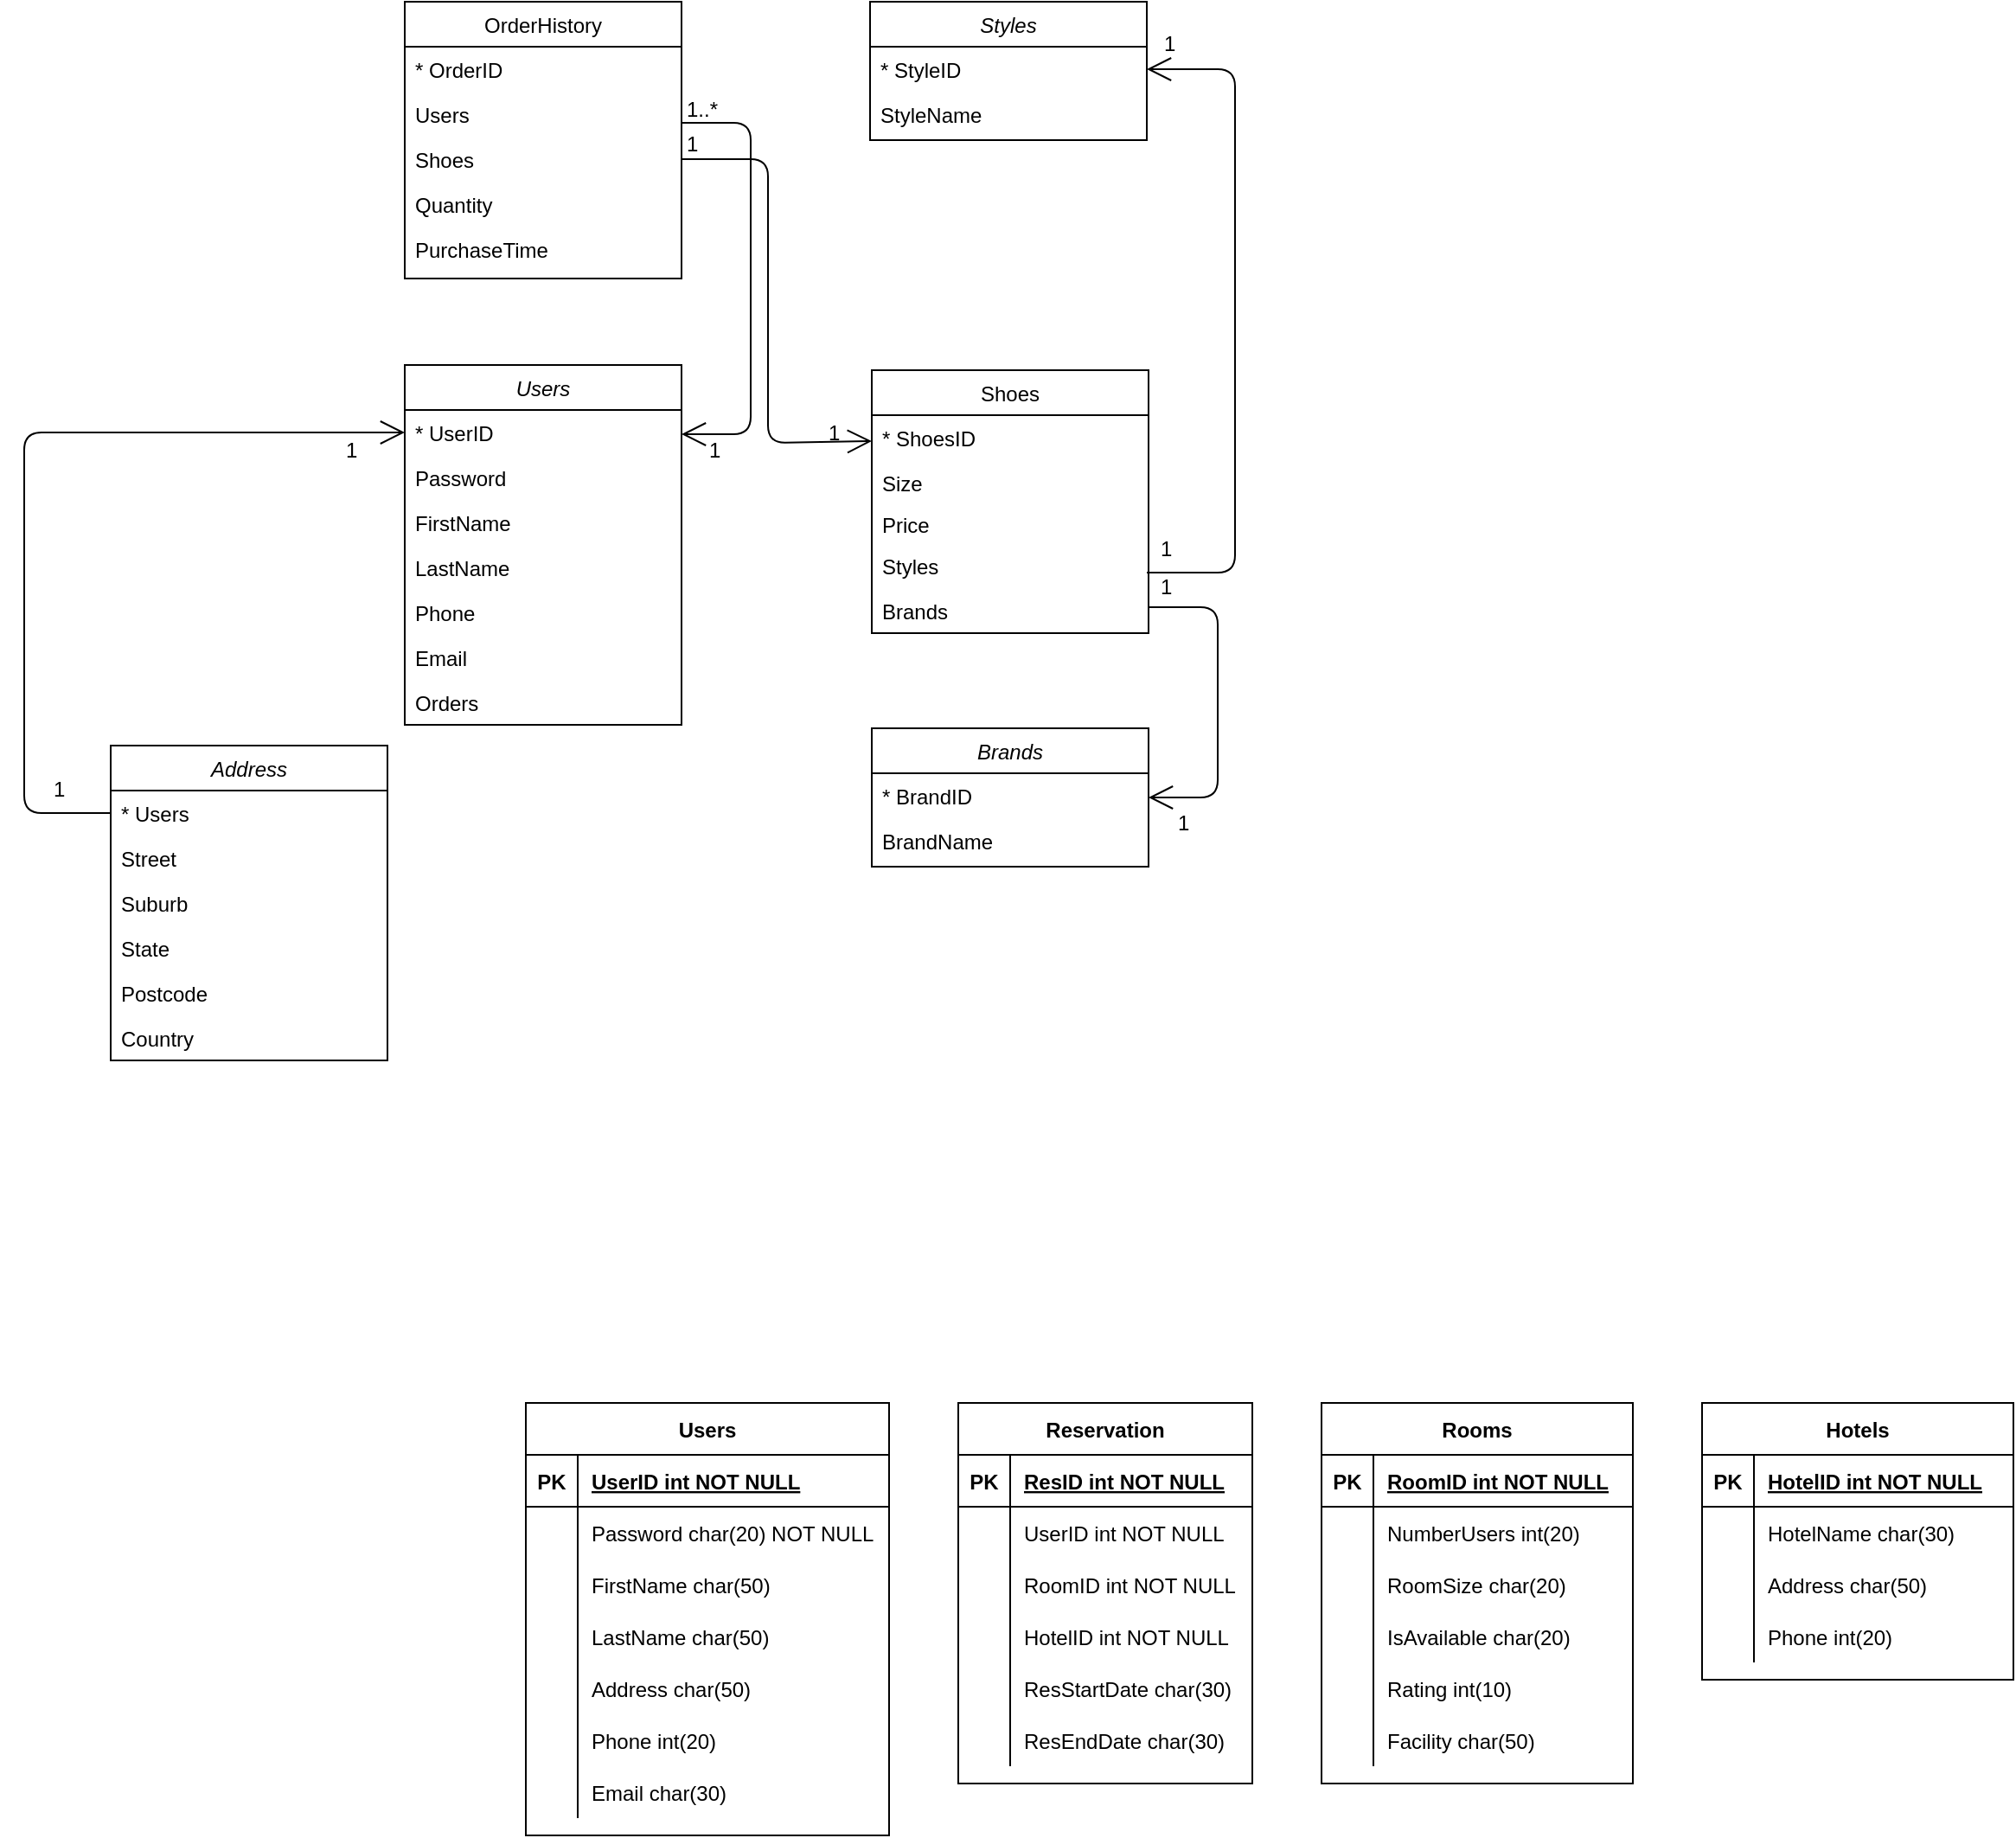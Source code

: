 <mxfile version="14.6.6" type="github">
  <diagram id="C5RBs43oDa-KdzZeNtuy" name="Page-1">
    <mxGraphModel dx="2069" dy="1851" grid="1" gridSize="10" guides="1" tooltips="1" connect="1" arrows="1" fold="1" page="1" pageScale="1" pageWidth="827" pageHeight="1169" math="0" shadow="0">
      <root>
        <mxCell id="WIyWlLk6GJQsqaUBKTNV-0" />
        <mxCell id="WIyWlLk6GJQsqaUBKTNV-1" parent="WIyWlLk6GJQsqaUBKTNV-0" />
        <mxCell id="zkfFHV4jXpPFQw0GAbJ--0" value="Users" style="swimlane;fontStyle=2;align=center;verticalAlign=top;childLayout=stackLayout;horizontal=1;startSize=26;horizontalStack=0;resizeParent=1;resizeLast=0;collapsible=1;marginBottom=0;rounded=0;shadow=0;strokeWidth=1;" parent="WIyWlLk6GJQsqaUBKTNV-1" vertex="1">
          <mxGeometry x="100" y="110" width="160" height="208" as="geometry">
            <mxRectangle x="230" y="140" width="160" height="26" as="alternateBounds" />
          </mxGeometry>
        </mxCell>
        <mxCell id="zkfFHV4jXpPFQw0GAbJ--1" value="* UserID" style="text;align=left;verticalAlign=top;spacingLeft=4;spacingRight=4;overflow=hidden;rotatable=0;points=[[0,0.5],[1,0.5]];portConstraint=eastwest;" parent="zkfFHV4jXpPFQw0GAbJ--0" vertex="1">
          <mxGeometry y="26" width="160" height="26" as="geometry" />
        </mxCell>
        <mxCell id="JBIzJtHqkmHOPbMTB4zy-3" value="Password" style="text;align=left;verticalAlign=top;spacingLeft=4;spacingRight=4;overflow=hidden;rotatable=0;points=[[0,0.5],[1,0.5]];portConstraint=eastwest;rounded=0;shadow=0;html=0;" parent="zkfFHV4jXpPFQw0GAbJ--0" vertex="1">
          <mxGeometry y="52" width="160" height="26" as="geometry" />
        </mxCell>
        <mxCell id="JBIzJtHqkmHOPbMTB4zy-0" value="FirstName" style="text;align=left;verticalAlign=top;spacingLeft=4;spacingRight=4;overflow=hidden;rotatable=0;points=[[0,0.5],[1,0.5]];portConstraint=eastwest;rounded=0;shadow=0;html=0;" parent="zkfFHV4jXpPFQw0GAbJ--0" vertex="1">
          <mxGeometry y="78" width="160" height="26" as="geometry" />
        </mxCell>
        <mxCell id="JBIzJtHqkmHOPbMTB4zy-1" value="LastName" style="text;align=left;verticalAlign=top;spacingLeft=4;spacingRight=4;overflow=hidden;rotatable=0;points=[[0,0.5],[1,0.5]];portConstraint=eastwest;rounded=0;shadow=0;html=0;" parent="zkfFHV4jXpPFQw0GAbJ--0" vertex="1">
          <mxGeometry y="104" width="160" height="26" as="geometry" />
        </mxCell>
        <mxCell id="7ll0qIc1e07MQMsC1kQw-104" value="" style="resizable=0;align=left;verticalAlign=bottom;labelBackgroundColor=none;fontSize=12;" parent="zkfFHV4jXpPFQw0GAbJ--0" connectable="0" vertex="1">
          <mxGeometry y="130" width="160" as="geometry">
            <mxPoint x="-557" y="-108" as="offset" />
          </mxGeometry>
        </mxCell>
        <mxCell id="zkfFHV4jXpPFQw0GAbJ--2" value="Phone" style="text;align=left;verticalAlign=top;spacingLeft=4;spacingRight=4;overflow=hidden;rotatable=0;points=[[0,0.5],[1,0.5]];portConstraint=eastwest;rounded=0;shadow=0;html=0;" parent="zkfFHV4jXpPFQw0GAbJ--0" vertex="1">
          <mxGeometry y="130" width="160" height="26" as="geometry" />
        </mxCell>
        <mxCell id="Kwl0dKvvna94_Hyjz7r4-63" value="Email" style="text;align=left;verticalAlign=top;spacingLeft=4;spacingRight=4;overflow=hidden;rotatable=0;points=[[0,0.5],[1,0.5]];portConstraint=eastwest;rounded=0;shadow=0;html=0;" vertex="1" parent="zkfFHV4jXpPFQw0GAbJ--0">
          <mxGeometry y="156" width="160" height="26" as="geometry" />
        </mxCell>
        <mxCell id="zkfFHV4jXpPFQw0GAbJ--3" value="Orders" style="text;align=left;verticalAlign=top;spacingLeft=4;spacingRight=4;overflow=hidden;rotatable=0;points=[[0,0.5],[1,0.5]];portConstraint=eastwest;rounded=0;shadow=0;html=0;" parent="zkfFHV4jXpPFQw0GAbJ--0" vertex="1">
          <mxGeometry y="182" width="160" height="26" as="geometry" />
        </mxCell>
        <mxCell id="JBIzJtHqkmHOPbMTB4zy-23" value="Shoes" style="swimlane;fontStyle=0;align=center;verticalAlign=top;childLayout=stackLayout;horizontal=1;startSize=26;horizontalStack=0;resizeParent=1;resizeLast=0;collapsible=1;marginBottom=0;rounded=0;shadow=0;strokeWidth=1;" parent="WIyWlLk6GJQsqaUBKTNV-1" vertex="1">
          <mxGeometry x="370" y="113" width="160" height="152" as="geometry">
            <mxRectangle x="550" y="140" width="160" height="26" as="alternateBounds" />
          </mxGeometry>
        </mxCell>
        <mxCell id="JBIzJtHqkmHOPbMTB4zy-24" value="* ShoesID" style="text;align=left;verticalAlign=top;spacingLeft=4;spacingRight=4;overflow=hidden;rotatable=0;points=[[0,0.5],[1,0.5]];portConstraint=eastwest;" parent="JBIzJtHqkmHOPbMTB4zy-23" vertex="1">
          <mxGeometry y="26" width="160" height="26" as="geometry" />
        </mxCell>
        <mxCell id="JBIzJtHqkmHOPbMTB4zy-26" value="Size" style="text;align=left;verticalAlign=top;spacingLeft=4;spacingRight=4;overflow=hidden;rotatable=0;points=[[0,0.5],[1,0.5]];portConstraint=eastwest;rounded=0;shadow=0;html=0;" parent="JBIzJtHqkmHOPbMTB4zy-23" vertex="1">
          <mxGeometry y="52" width="160" height="24" as="geometry" />
        </mxCell>
        <mxCell id="JBIzJtHqkmHOPbMTB4zy-38" value="Price" style="text;align=left;verticalAlign=top;spacingLeft=4;spacingRight=4;overflow=hidden;rotatable=0;points=[[0,0.5],[1,0.5]];portConstraint=eastwest;rounded=0;shadow=0;html=0;" parent="JBIzJtHqkmHOPbMTB4zy-23" vertex="1">
          <mxGeometry y="76" width="160" height="24" as="geometry" />
        </mxCell>
        <mxCell id="JBIzJtHqkmHOPbMTB4zy-27" value="Styles" style="text;align=left;verticalAlign=top;spacingLeft=4;spacingRight=4;overflow=hidden;rotatable=0;points=[[0,0.5],[1,0.5]];portConstraint=eastwest;rounded=0;shadow=0;html=0;" parent="JBIzJtHqkmHOPbMTB4zy-23" vertex="1">
          <mxGeometry y="100" width="160" height="26" as="geometry" />
        </mxCell>
        <mxCell id="JBIzJtHqkmHOPbMTB4zy-28" value="Brands" style="text;align=left;verticalAlign=top;spacingLeft=4;spacingRight=4;overflow=hidden;rotatable=0;points=[[0,0.5],[1,0.5]];portConstraint=eastwest;rounded=0;shadow=0;html=0;" parent="JBIzJtHqkmHOPbMTB4zy-23" vertex="1">
          <mxGeometry y="126" width="160" height="26" as="geometry" />
        </mxCell>
        <mxCell id="7ll0qIc1e07MQMsC1kQw-1" value="Users" style="shape=table;startSize=30;container=1;collapsible=1;childLayout=tableLayout;fixedRows=1;rowLines=0;fontStyle=1;align=center;resizeLast=1;" parent="WIyWlLk6GJQsqaUBKTNV-1" vertex="1">
          <mxGeometry x="170" y="710" width="210" height="250" as="geometry" />
        </mxCell>
        <mxCell id="7ll0qIc1e07MQMsC1kQw-2" value="" style="shape=partialRectangle;collapsible=0;dropTarget=0;pointerEvents=0;fillColor=none;points=[[0,0.5],[1,0.5]];portConstraint=eastwest;top=0;left=0;right=0;bottom=1;" parent="7ll0qIc1e07MQMsC1kQw-1" vertex="1">
          <mxGeometry y="30" width="210" height="30" as="geometry" />
        </mxCell>
        <mxCell id="7ll0qIc1e07MQMsC1kQw-3" value="PK" style="shape=partialRectangle;overflow=hidden;connectable=0;fillColor=none;top=0;left=0;bottom=0;right=0;fontStyle=1;" parent="7ll0qIc1e07MQMsC1kQw-2" vertex="1">
          <mxGeometry width="30" height="30" as="geometry" />
        </mxCell>
        <mxCell id="7ll0qIc1e07MQMsC1kQw-4" value="UserID int NOT NULL " style="shape=partialRectangle;overflow=hidden;connectable=0;fillColor=none;top=0;left=0;bottom=0;right=0;align=left;spacingLeft=6;fontStyle=5;" parent="7ll0qIc1e07MQMsC1kQw-2" vertex="1">
          <mxGeometry x="30" width="180" height="30" as="geometry" />
        </mxCell>
        <mxCell id="7ll0qIc1e07MQMsC1kQw-5" value="" style="shape=partialRectangle;collapsible=0;dropTarget=0;pointerEvents=0;fillColor=none;points=[[0,0.5],[1,0.5]];portConstraint=eastwest;top=0;left=0;right=0;bottom=0;" parent="7ll0qIc1e07MQMsC1kQw-1" vertex="1">
          <mxGeometry y="60" width="210" height="30" as="geometry" />
        </mxCell>
        <mxCell id="7ll0qIc1e07MQMsC1kQw-6" value="" style="shape=partialRectangle;overflow=hidden;connectable=0;fillColor=none;top=0;left=0;bottom=0;right=0;" parent="7ll0qIc1e07MQMsC1kQw-5" vertex="1">
          <mxGeometry width="30" height="30" as="geometry" />
        </mxCell>
        <mxCell id="7ll0qIc1e07MQMsC1kQw-7" value="Password char(20) NOT NULL" style="shape=partialRectangle;overflow=hidden;connectable=0;fillColor=none;top=0;left=0;bottom=0;right=0;align=left;spacingLeft=6;" parent="7ll0qIc1e07MQMsC1kQw-5" vertex="1">
          <mxGeometry x="30" width="180" height="30" as="geometry" />
        </mxCell>
        <mxCell id="7ll0qIc1e07MQMsC1kQw-8" value="" style="shape=partialRectangle;collapsible=0;dropTarget=0;pointerEvents=0;fillColor=none;points=[[0,0.5],[1,0.5]];portConstraint=eastwest;top=0;left=0;right=0;bottom=0;" parent="7ll0qIc1e07MQMsC1kQw-1" vertex="1">
          <mxGeometry y="90" width="210" height="30" as="geometry" />
        </mxCell>
        <mxCell id="7ll0qIc1e07MQMsC1kQw-9" value="" style="shape=partialRectangle;overflow=hidden;connectable=0;fillColor=none;top=0;left=0;bottom=0;right=0;" parent="7ll0qIc1e07MQMsC1kQw-8" vertex="1">
          <mxGeometry width="30" height="30" as="geometry" />
        </mxCell>
        <mxCell id="7ll0qIc1e07MQMsC1kQw-10" value="FirstName char(50)" style="shape=partialRectangle;overflow=hidden;connectable=0;fillColor=none;top=0;left=0;bottom=0;right=0;align=left;spacingLeft=6;" parent="7ll0qIc1e07MQMsC1kQw-8" vertex="1">
          <mxGeometry x="30" width="180" height="30" as="geometry" />
        </mxCell>
        <mxCell id="7ll0qIc1e07MQMsC1kQw-11" value="" style="shape=partialRectangle;collapsible=0;dropTarget=0;pointerEvents=0;fillColor=none;points=[[0,0.5],[1,0.5]];portConstraint=eastwest;top=0;left=0;right=0;bottom=0;" parent="7ll0qIc1e07MQMsC1kQw-1" vertex="1">
          <mxGeometry y="120" width="210" height="30" as="geometry" />
        </mxCell>
        <mxCell id="7ll0qIc1e07MQMsC1kQw-12" value="" style="shape=partialRectangle;overflow=hidden;connectable=0;fillColor=none;top=0;left=0;bottom=0;right=0;" parent="7ll0qIc1e07MQMsC1kQw-11" vertex="1">
          <mxGeometry width="30" height="30" as="geometry" />
        </mxCell>
        <mxCell id="7ll0qIc1e07MQMsC1kQw-13" value="LastName char(50)" style="shape=partialRectangle;overflow=hidden;connectable=0;fillColor=none;top=0;left=0;bottom=0;right=0;align=left;spacingLeft=6;" parent="7ll0qIc1e07MQMsC1kQw-11" vertex="1">
          <mxGeometry x="30" width="180" height="30" as="geometry" />
        </mxCell>
        <mxCell id="7ll0qIc1e07MQMsC1kQw-14" value="" style="shape=partialRectangle;collapsible=0;dropTarget=0;pointerEvents=0;fillColor=none;points=[[0,0.5],[1,0.5]];portConstraint=eastwest;top=0;left=0;right=0;bottom=0;" parent="7ll0qIc1e07MQMsC1kQw-1" vertex="1">
          <mxGeometry y="150" width="210" height="30" as="geometry" />
        </mxCell>
        <mxCell id="7ll0qIc1e07MQMsC1kQw-15" value="" style="shape=partialRectangle;overflow=hidden;connectable=0;fillColor=none;top=0;left=0;bottom=0;right=0;" parent="7ll0qIc1e07MQMsC1kQw-14" vertex="1">
          <mxGeometry width="30" height="30" as="geometry" />
        </mxCell>
        <mxCell id="7ll0qIc1e07MQMsC1kQw-16" value="Address char(50)" style="shape=partialRectangle;overflow=hidden;connectable=0;fillColor=none;top=0;left=0;bottom=0;right=0;align=left;spacingLeft=6;" parent="7ll0qIc1e07MQMsC1kQw-14" vertex="1">
          <mxGeometry x="30" width="180" height="30" as="geometry" />
        </mxCell>
        <mxCell id="7ll0qIc1e07MQMsC1kQw-17" value="" style="shape=partialRectangle;collapsible=0;dropTarget=0;pointerEvents=0;fillColor=none;points=[[0,0.5],[1,0.5]];portConstraint=eastwest;top=0;left=0;right=0;bottom=0;" parent="7ll0qIc1e07MQMsC1kQw-1" vertex="1">
          <mxGeometry y="180" width="210" height="30" as="geometry" />
        </mxCell>
        <mxCell id="7ll0qIc1e07MQMsC1kQw-18" value="" style="shape=partialRectangle;overflow=hidden;connectable=0;fillColor=none;top=0;left=0;bottom=0;right=0;" parent="7ll0qIc1e07MQMsC1kQw-17" vertex="1">
          <mxGeometry width="30" height="30" as="geometry" />
        </mxCell>
        <mxCell id="7ll0qIc1e07MQMsC1kQw-19" value="Phone int(20)" style="shape=partialRectangle;overflow=hidden;connectable=0;fillColor=none;top=0;left=0;bottom=0;right=0;align=left;spacingLeft=6;" parent="7ll0qIc1e07MQMsC1kQw-17" vertex="1">
          <mxGeometry x="30" width="180" height="30" as="geometry" />
        </mxCell>
        <mxCell id="7ll0qIc1e07MQMsC1kQw-20" value="" style="shape=partialRectangle;collapsible=0;dropTarget=0;pointerEvents=0;fillColor=none;points=[[0,0.5],[1,0.5]];portConstraint=eastwest;top=0;left=0;right=0;bottom=0;" parent="7ll0qIc1e07MQMsC1kQw-1" vertex="1">
          <mxGeometry y="210" width="210" height="30" as="geometry" />
        </mxCell>
        <mxCell id="7ll0qIc1e07MQMsC1kQw-21" value="" style="shape=partialRectangle;overflow=hidden;connectable=0;fillColor=none;top=0;left=0;bottom=0;right=0;" parent="7ll0qIc1e07MQMsC1kQw-20" vertex="1">
          <mxGeometry width="30" height="30" as="geometry" />
        </mxCell>
        <mxCell id="7ll0qIc1e07MQMsC1kQw-22" value="Email char(30)" style="shape=partialRectangle;overflow=hidden;connectable=0;fillColor=none;top=0;left=0;bottom=0;right=0;align=left;spacingLeft=6;" parent="7ll0qIc1e07MQMsC1kQw-20" vertex="1">
          <mxGeometry x="30" width="180" height="30" as="geometry" />
        </mxCell>
        <mxCell id="7ll0qIc1e07MQMsC1kQw-23" value="Reservation" style="shape=table;startSize=30;container=1;collapsible=1;childLayout=tableLayout;fixedRows=1;rowLines=0;fontStyle=1;align=center;resizeLast=1;" parent="WIyWlLk6GJQsqaUBKTNV-1" vertex="1">
          <mxGeometry x="420" y="710" width="170" height="220" as="geometry" />
        </mxCell>
        <mxCell id="7ll0qIc1e07MQMsC1kQw-24" value="" style="shape=partialRectangle;collapsible=0;dropTarget=0;pointerEvents=0;fillColor=none;points=[[0,0.5],[1,0.5]];portConstraint=eastwest;top=0;left=0;right=0;bottom=1;" parent="7ll0qIc1e07MQMsC1kQw-23" vertex="1">
          <mxGeometry y="30" width="170" height="30" as="geometry" />
        </mxCell>
        <mxCell id="7ll0qIc1e07MQMsC1kQw-25" value="PK" style="shape=partialRectangle;overflow=hidden;connectable=0;fillColor=none;top=0;left=0;bottom=0;right=0;fontStyle=1;" parent="7ll0qIc1e07MQMsC1kQw-24" vertex="1">
          <mxGeometry width="30" height="30" as="geometry" />
        </mxCell>
        <mxCell id="7ll0qIc1e07MQMsC1kQw-26" value="ResID int NOT NULL " style="shape=partialRectangle;overflow=hidden;connectable=0;fillColor=none;top=0;left=0;bottom=0;right=0;align=left;spacingLeft=6;fontStyle=5;" parent="7ll0qIc1e07MQMsC1kQw-24" vertex="1">
          <mxGeometry x="30" width="140" height="30" as="geometry" />
        </mxCell>
        <mxCell id="7ll0qIc1e07MQMsC1kQw-27" value="" style="shape=partialRectangle;collapsible=0;dropTarget=0;pointerEvents=0;fillColor=none;points=[[0,0.5],[1,0.5]];portConstraint=eastwest;top=0;left=0;right=0;bottom=0;" parent="7ll0qIc1e07MQMsC1kQw-23" vertex="1">
          <mxGeometry y="60" width="170" height="30" as="geometry" />
        </mxCell>
        <mxCell id="7ll0qIc1e07MQMsC1kQw-28" value="" style="shape=partialRectangle;overflow=hidden;connectable=0;fillColor=none;top=0;left=0;bottom=0;right=0;" parent="7ll0qIc1e07MQMsC1kQw-27" vertex="1">
          <mxGeometry width="30" height="30" as="geometry" />
        </mxCell>
        <mxCell id="7ll0qIc1e07MQMsC1kQw-29" value="UserID int NOT NULL" style="shape=partialRectangle;overflow=hidden;connectable=0;fillColor=none;top=0;left=0;bottom=0;right=0;align=left;spacingLeft=6;" parent="7ll0qIc1e07MQMsC1kQw-27" vertex="1">
          <mxGeometry x="30" width="140" height="30" as="geometry" />
        </mxCell>
        <mxCell id="7ll0qIc1e07MQMsC1kQw-30" value="" style="shape=partialRectangle;collapsible=0;dropTarget=0;pointerEvents=0;fillColor=none;points=[[0,0.5],[1,0.5]];portConstraint=eastwest;top=0;left=0;right=0;bottom=0;" parent="7ll0qIc1e07MQMsC1kQw-23" vertex="1">
          <mxGeometry y="90" width="170" height="30" as="geometry" />
        </mxCell>
        <mxCell id="7ll0qIc1e07MQMsC1kQw-31" value="" style="shape=partialRectangle;overflow=hidden;connectable=0;fillColor=none;top=0;left=0;bottom=0;right=0;" parent="7ll0qIc1e07MQMsC1kQw-30" vertex="1">
          <mxGeometry width="30" height="30" as="geometry" />
        </mxCell>
        <mxCell id="7ll0qIc1e07MQMsC1kQw-32" value="RoomID int NOT NULL" style="shape=partialRectangle;overflow=hidden;connectable=0;fillColor=none;top=0;left=0;bottom=0;right=0;align=left;spacingLeft=6;" parent="7ll0qIc1e07MQMsC1kQw-30" vertex="1">
          <mxGeometry x="30" width="140" height="30" as="geometry" />
        </mxCell>
        <mxCell id="7ll0qIc1e07MQMsC1kQw-33" value="" style="shape=partialRectangle;collapsible=0;dropTarget=0;pointerEvents=0;fillColor=none;points=[[0,0.5],[1,0.5]];portConstraint=eastwest;top=0;left=0;right=0;bottom=0;" parent="7ll0qIc1e07MQMsC1kQw-23" vertex="1">
          <mxGeometry y="120" width="170" height="30" as="geometry" />
        </mxCell>
        <mxCell id="7ll0qIc1e07MQMsC1kQw-34" value="" style="shape=partialRectangle;overflow=hidden;connectable=0;fillColor=none;top=0;left=0;bottom=0;right=0;" parent="7ll0qIc1e07MQMsC1kQw-33" vertex="1">
          <mxGeometry width="30" height="30" as="geometry" />
        </mxCell>
        <mxCell id="7ll0qIc1e07MQMsC1kQw-35" value="HotelID int NOT NULL" style="shape=partialRectangle;overflow=hidden;connectable=0;fillColor=none;top=0;left=0;bottom=0;right=0;align=left;spacingLeft=6;" parent="7ll0qIc1e07MQMsC1kQw-33" vertex="1">
          <mxGeometry x="30" width="140" height="30" as="geometry" />
        </mxCell>
        <mxCell id="7ll0qIc1e07MQMsC1kQw-36" value="" style="shape=partialRectangle;collapsible=0;dropTarget=0;pointerEvents=0;fillColor=none;points=[[0,0.5],[1,0.5]];portConstraint=eastwest;top=0;left=0;right=0;bottom=0;" parent="7ll0qIc1e07MQMsC1kQw-23" vertex="1">
          <mxGeometry y="150" width="170" height="30" as="geometry" />
        </mxCell>
        <mxCell id="7ll0qIc1e07MQMsC1kQw-37" value="" style="shape=partialRectangle;overflow=hidden;connectable=0;fillColor=none;top=0;left=0;bottom=0;right=0;" parent="7ll0qIc1e07MQMsC1kQw-36" vertex="1">
          <mxGeometry width="30" height="30" as="geometry" />
        </mxCell>
        <mxCell id="7ll0qIc1e07MQMsC1kQw-38" value="ResStartDate char(30)" style="shape=partialRectangle;overflow=hidden;connectable=0;fillColor=none;top=0;left=0;bottom=0;right=0;align=left;spacingLeft=6;" parent="7ll0qIc1e07MQMsC1kQw-36" vertex="1">
          <mxGeometry x="30" width="140" height="30" as="geometry" />
        </mxCell>
        <mxCell id="7ll0qIc1e07MQMsC1kQw-39" value="" style="shape=partialRectangle;collapsible=0;dropTarget=0;pointerEvents=0;fillColor=none;points=[[0,0.5],[1,0.5]];portConstraint=eastwest;top=0;left=0;right=0;bottom=0;" parent="7ll0qIc1e07MQMsC1kQw-23" vertex="1">
          <mxGeometry y="180" width="170" height="30" as="geometry" />
        </mxCell>
        <mxCell id="7ll0qIc1e07MQMsC1kQw-40" value="" style="shape=partialRectangle;overflow=hidden;connectable=0;fillColor=none;top=0;left=0;bottom=0;right=0;" parent="7ll0qIc1e07MQMsC1kQw-39" vertex="1">
          <mxGeometry width="30" height="30" as="geometry" />
        </mxCell>
        <mxCell id="7ll0qIc1e07MQMsC1kQw-41" value="ResEndDate char(30)" style="shape=partialRectangle;overflow=hidden;connectable=0;fillColor=none;top=0;left=0;bottom=0;right=0;align=left;spacingLeft=6;" parent="7ll0qIc1e07MQMsC1kQw-39" vertex="1">
          <mxGeometry x="30" width="140" height="30" as="geometry" />
        </mxCell>
        <mxCell id="7ll0qIc1e07MQMsC1kQw-42" value="Rooms" style="shape=table;startSize=30;container=1;collapsible=1;childLayout=tableLayout;fixedRows=1;rowLines=0;fontStyle=1;align=center;resizeLast=1;" parent="WIyWlLk6GJQsqaUBKTNV-1" vertex="1">
          <mxGeometry x="630" y="710" width="180" height="220" as="geometry" />
        </mxCell>
        <mxCell id="7ll0qIc1e07MQMsC1kQw-43" value="" style="shape=partialRectangle;collapsible=0;dropTarget=0;pointerEvents=0;fillColor=none;points=[[0,0.5],[1,0.5]];portConstraint=eastwest;top=0;left=0;right=0;bottom=1;" parent="7ll0qIc1e07MQMsC1kQw-42" vertex="1">
          <mxGeometry y="30" width="180" height="30" as="geometry" />
        </mxCell>
        <mxCell id="7ll0qIc1e07MQMsC1kQw-44" value="PK" style="shape=partialRectangle;overflow=hidden;connectable=0;fillColor=none;top=0;left=0;bottom=0;right=0;fontStyle=1;" parent="7ll0qIc1e07MQMsC1kQw-43" vertex="1">
          <mxGeometry width="30" height="30" as="geometry" />
        </mxCell>
        <mxCell id="7ll0qIc1e07MQMsC1kQw-45" value="RoomID int NOT NULL " style="shape=partialRectangle;overflow=hidden;connectable=0;fillColor=none;top=0;left=0;bottom=0;right=0;align=left;spacingLeft=6;fontStyle=5;" parent="7ll0qIc1e07MQMsC1kQw-43" vertex="1">
          <mxGeometry x="30" width="150" height="30" as="geometry" />
        </mxCell>
        <mxCell id="7ll0qIc1e07MQMsC1kQw-46" value="" style="shape=partialRectangle;collapsible=0;dropTarget=0;pointerEvents=0;fillColor=none;points=[[0,0.5],[1,0.5]];portConstraint=eastwest;top=0;left=0;right=0;bottom=0;" parent="7ll0qIc1e07MQMsC1kQw-42" vertex="1">
          <mxGeometry y="60" width="180" height="30" as="geometry" />
        </mxCell>
        <mxCell id="7ll0qIc1e07MQMsC1kQw-47" value="" style="shape=partialRectangle;overflow=hidden;connectable=0;fillColor=none;top=0;left=0;bottom=0;right=0;" parent="7ll0qIc1e07MQMsC1kQw-46" vertex="1">
          <mxGeometry width="30" height="30" as="geometry" />
        </mxCell>
        <mxCell id="7ll0qIc1e07MQMsC1kQw-48" value="NumberUsers int(20)" style="shape=partialRectangle;overflow=hidden;connectable=0;fillColor=none;top=0;left=0;bottom=0;right=0;align=left;spacingLeft=6;" parent="7ll0qIc1e07MQMsC1kQw-46" vertex="1">
          <mxGeometry x="30" width="150" height="30" as="geometry" />
        </mxCell>
        <mxCell id="7ll0qIc1e07MQMsC1kQw-49" value="" style="shape=partialRectangle;collapsible=0;dropTarget=0;pointerEvents=0;fillColor=none;points=[[0,0.5],[1,0.5]];portConstraint=eastwest;top=0;left=0;right=0;bottom=0;" parent="7ll0qIc1e07MQMsC1kQw-42" vertex="1">
          <mxGeometry y="90" width="180" height="30" as="geometry" />
        </mxCell>
        <mxCell id="7ll0qIc1e07MQMsC1kQw-50" value="" style="shape=partialRectangle;overflow=hidden;connectable=0;fillColor=none;top=0;left=0;bottom=0;right=0;" parent="7ll0qIc1e07MQMsC1kQw-49" vertex="1">
          <mxGeometry width="30" height="30" as="geometry" />
        </mxCell>
        <mxCell id="7ll0qIc1e07MQMsC1kQw-51" value="RoomSize char(20)" style="shape=partialRectangle;overflow=hidden;connectable=0;fillColor=none;top=0;left=0;bottom=0;right=0;align=left;spacingLeft=6;" parent="7ll0qIc1e07MQMsC1kQw-49" vertex="1">
          <mxGeometry x="30" width="150" height="30" as="geometry" />
        </mxCell>
        <mxCell id="7ll0qIc1e07MQMsC1kQw-52" value="" style="shape=partialRectangle;collapsible=0;dropTarget=0;pointerEvents=0;fillColor=none;points=[[0,0.5],[1,0.5]];portConstraint=eastwest;top=0;left=0;right=0;bottom=0;" parent="7ll0qIc1e07MQMsC1kQw-42" vertex="1">
          <mxGeometry y="120" width="180" height="30" as="geometry" />
        </mxCell>
        <mxCell id="7ll0qIc1e07MQMsC1kQw-53" value="" style="shape=partialRectangle;overflow=hidden;connectable=0;fillColor=none;top=0;left=0;bottom=0;right=0;" parent="7ll0qIc1e07MQMsC1kQw-52" vertex="1">
          <mxGeometry width="30" height="30" as="geometry" />
        </mxCell>
        <mxCell id="7ll0qIc1e07MQMsC1kQw-54" value="IsAvailable char(20)" style="shape=partialRectangle;overflow=hidden;connectable=0;fillColor=none;top=0;left=0;bottom=0;right=0;align=left;spacingLeft=6;" parent="7ll0qIc1e07MQMsC1kQw-52" vertex="1">
          <mxGeometry x="30" width="150" height="30" as="geometry" />
        </mxCell>
        <mxCell id="7ll0qIc1e07MQMsC1kQw-55" value="" style="shape=partialRectangle;collapsible=0;dropTarget=0;pointerEvents=0;fillColor=none;points=[[0,0.5],[1,0.5]];portConstraint=eastwest;top=0;left=0;right=0;bottom=0;" parent="7ll0qIc1e07MQMsC1kQw-42" vertex="1">
          <mxGeometry y="150" width="180" height="30" as="geometry" />
        </mxCell>
        <mxCell id="7ll0qIc1e07MQMsC1kQw-56" value="" style="shape=partialRectangle;overflow=hidden;connectable=0;fillColor=none;top=0;left=0;bottom=0;right=0;" parent="7ll0qIc1e07MQMsC1kQw-55" vertex="1">
          <mxGeometry width="30" height="30" as="geometry" />
        </mxCell>
        <mxCell id="7ll0qIc1e07MQMsC1kQw-57" value="Rating int(10)" style="shape=partialRectangle;overflow=hidden;connectable=0;fillColor=none;top=0;left=0;bottom=0;right=0;align=left;spacingLeft=6;" parent="7ll0qIc1e07MQMsC1kQw-55" vertex="1">
          <mxGeometry x="30" width="150" height="30" as="geometry" />
        </mxCell>
        <mxCell id="7ll0qIc1e07MQMsC1kQw-58" value="" style="shape=partialRectangle;collapsible=0;dropTarget=0;pointerEvents=0;fillColor=none;points=[[0,0.5],[1,0.5]];portConstraint=eastwest;top=0;left=0;right=0;bottom=0;" parent="7ll0qIc1e07MQMsC1kQw-42" vertex="1">
          <mxGeometry y="180" width="180" height="30" as="geometry" />
        </mxCell>
        <mxCell id="7ll0qIc1e07MQMsC1kQw-59" value="" style="shape=partialRectangle;overflow=hidden;connectable=0;fillColor=none;top=0;left=0;bottom=0;right=0;" parent="7ll0qIc1e07MQMsC1kQw-58" vertex="1">
          <mxGeometry width="30" height="30" as="geometry" />
        </mxCell>
        <mxCell id="7ll0qIc1e07MQMsC1kQw-60" value="Facility char(50)" style="shape=partialRectangle;overflow=hidden;connectable=0;fillColor=none;top=0;left=0;bottom=0;right=0;align=left;spacingLeft=6;" parent="7ll0qIc1e07MQMsC1kQw-58" vertex="1">
          <mxGeometry x="30" width="150" height="30" as="geometry" />
        </mxCell>
        <mxCell id="7ll0qIc1e07MQMsC1kQw-61" value="Hotels" style="shape=table;startSize=30;container=1;collapsible=1;childLayout=tableLayout;fixedRows=1;rowLines=0;fontStyle=1;align=center;resizeLast=1;" parent="WIyWlLk6GJQsqaUBKTNV-1" vertex="1">
          <mxGeometry x="850" y="710" width="180" height="160" as="geometry" />
        </mxCell>
        <mxCell id="7ll0qIc1e07MQMsC1kQw-62" value="" style="shape=partialRectangle;collapsible=0;dropTarget=0;pointerEvents=0;fillColor=none;points=[[0,0.5],[1,0.5]];portConstraint=eastwest;top=0;left=0;right=0;bottom=1;" parent="7ll0qIc1e07MQMsC1kQw-61" vertex="1">
          <mxGeometry y="30" width="180" height="30" as="geometry" />
        </mxCell>
        <mxCell id="7ll0qIc1e07MQMsC1kQw-63" value="PK" style="shape=partialRectangle;overflow=hidden;connectable=0;fillColor=none;top=0;left=0;bottom=0;right=0;fontStyle=1;" parent="7ll0qIc1e07MQMsC1kQw-62" vertex="1">
          <mxGeometry width="30" height="30" as="geometry" />
        </mxCell>
        <mxCell id="7ll0qIc1e07MQMsC1kQw-64" value="HotelID int NOT NULL " style="shape=partialRectangle;overflow=hidden;connectable=0;fillColor=none;top=0;left=0;bottom=0;right=0;align=left;spacingLeft=6;fontStyle=5;" parent="7ll0qIc1e07MQMsC1kQw-62" vertex="1">
          <mxGeometry x="30" width="150" height="30" as="geometry" />
        </mxCell>
        <mxCell id="7ll0qIc1e07MQMsC1kQw-65" value="" style="shape=partialRectangle;collapsible=0;dropTarget=0;pointerEvents=0;fillColor=none;points=[[0,0.5],[1,0.5]];portConstraint=eastwest;top=0;left=0;right=0;bottom=0;" parent="7ll0qIc1e07MQMsC1kQw-61" vertex="1">
          <mxGeometry y="60" width="180" height="30" as="geometry" />
        </mxCell>
        <mxCell id="7ll0qIc1e07MQMsC1kQw-66" value="" style="shape=partialRectangle;overflow=hidden;connectable=0;fillColor=none;top=0;left=0;bottom=0;right=0;" parent="7ll0qIc1e07MQMsC1kQw-65" vertex="1">
          <mxGeometry width="30" height="30" as="geometry" />
        </mxCell>
        <mxCell id="7ll0qIc1e07MQMsC1kQw-67" value="HotelName char(30)" style="shape=partialRectangle;overflow=hidden;connectable=0;fillColor=none;top=0;left=0;bottom=0;right=0;align=left;spacingLeft=6;" parent="7ll0qIc1e07MQMsC1kQw-65" vertex="1">
          <mxGeometry x="30" width="150" height="30" as="geometry" />
        </mxCell>
        <mxCell id="7ll0qIc1e07MQMsC1kQw-68" value="" style="shape=partialRectangle;collapsible=0;dropTarget=0;pointerEvents=0;fillColor=none;points=[[0,0.5],[1,0.5]];portConstraint=eastwest;top=0;left=0;right=0;bottom=0;" parent="7ll0qIc1e07MQMsC1kQw-61" vertex="1">
          <mxGeometry y="90" width="180" height="30" as="geometry" />
        </mxCell>
        <mxCell id="7ll0qIc1e07MQMsC1kQw-69" value="" style="shape=partialRectangle;overflow=hidden;connectable=0;fillColor=none;top=0;left=0;bottom=0;right=0;" parent="7ll0qIc1e07MQMsC1kQw-68" vertex="1">
          <mxGeometry width="30" height="30" as="geometry" />
        </mxCell>
        <mxCell id="7ll0qIc1e07MQMsC1kQw-70" value="Address char(50)" style="shape=partialRectangle;overflow=hidden;connectable=0;fillColor=none;top=0;left=0;bottom=0;right=0;align=left;spacingLeft=6;" parent="7ll0qIc1e07MQMsC1kQw-68" vertex="1">
          <mxGeometry x="30" width="150" height="30" as="geometry" />
        </mxCell>
        <mxCell id="7ll0qIc1e07MQMsC1kQw-71" value="" style="shape=partialRectangle;collapsible=0;dropTarget=0;pointerEvents=0;fillColor=none;points=[[0,0.5],[1,0.5]];portConstraint=eastwest;top=0;left=0;right=0;bottom=0;" parent="7ll0qIc1e07MQMsC1kQw-61" vertex="1">
          <mxGeometry y="120" width="180" height="30" as="geometry" />
        </mxCell>
        <mxCell id="7ll0qIc1e07MQMsC1kQw-72" value="" style="shape=partialRectangle;overflow=hidden;connectable=0;fillColor=none;top=0;left=0;bottom=0;right=0;" parent="7ll0qIc1e07MQMsC1kQw-71" vertex="1">
          <mxGeometry width="30" height="30" as="geometry" />
        </mxCell>
        <mxCell id="7ll0qIc1e07MQMsC1kQw-73" value="Phone int(20)" style="shape=partialRectangle;overflow=hidden;connectable=0;fillColor=none;top=0;left=0;bottom=0;right=0;align=left;spacingLeft=6;" parent="7ll0qIc1e07MQMsC1kQw-71" vertex="1">
          <mxGeometry x="30" width="150" height="30" as="geometry" />
        </mxCell>
        <mxCell id="7ll0qIc1e07MQMsC1kQw-119" value="Address" style="swimlane;fontStyle=2;align=center;verticalAlign=top;childLayout=stackLayout;horizontal=1;startSize=26;horizontalStack=0;resizeParent=1;resizeLast=0;collapsible=1;marginBottom=0;rounded=0;shadow=0;strokeWidth=1;" parent="WIyWlLk6GJQsqaUBKTNV-1" vertex="1">
          <mxGeometry x="-70" y="330" width="160" height="182" as="geometry">
            <mxRectangle x="230" y="140" width="160" height="26" as="alternateBounds" />
          </mxGeometry>
        </mxCell>
        <mxCell id="7ll0qIc1e07MQMsC1kQw-120" value="* Users" style="text;align=left;verticalAlign=top;spacingLeft=4;spacingRight=4;overflow=hidden;rotatable=0;points=[[0,0.5],[1,0.5]];portConstraint=eastwest;" parent="7ll0qIc1e07MQMsC1kQw-119" vertex="1">
          <mxGeometry y="26" width="160" height="26" as="geometry" />
        </mxCell>
        <mxCell id="7ll0qIc1e07MQMsC1kQw-121" value="Street" style="text;align=left;verticalAlign=top;spacingLeft=4;spacingRight=4;overflow=hidden;rotatable=0;points=[[0,0.5],[1,0.5]];portConstraint=eastwest;rounded=0;shadow=0;html=0;" parent="7ll0qIc1e07MQMsC1kQw-119" vertex="1">
          <mxGeometry y="52" width="160" height="26" as="geometry" />
        </mxCell>
        <mxCell id="7ll0qIc1e07MQMsC1kQw-122" value="Suburb" style="text;align=left;verticalAlign=top;spacingLeft=4;spacingRight=4;overflow=hidden;rotatable=0;points=[[0,0.5],[1,0.5]];portConstraint=eastwest;rounded=0;shadow=0;html=0;" parent="7ll0qIc1e07MQMsC1kQw-119" vertex="1">
          <mxGeometry y="78" width="160" height="26" as="geometry" />
        </mxCell>
        <mxCell id="7ll0qIc1e07MQMsC1kQw-123" value="State" style="text;align=left;verticalAlign=top;spacingLeft=4;spacingRight=4;overflow=hidden;rotatable=0;points=[[0,0.5],[1,0.5]];portConstraint=eastwest;rounded=0;shadow=0;html=0;" parent="7ll0qIc1e07MQMsC1kQw-119" vertex="1">
          <mxGeometry y="104" width="160" height="26" as="geometry" />
        </mxCell>
        <mxCell id="7ll0qIc1e07MQMsC1kQw-125" value="Postcode" style="text;align=left;verticalAlign=top;spacingLeft=4;spacingRight=4;overflow=hidden;rotatable=0;points=[[0,0.5],[1,0.5]];portConstraint=eastwest;rounded=0;shadow=0;html=0;" parent="7ll0qIc1e07MQMsC1kQw-119" vertex="1">
          <mxGeometry y="130" width="160" height="26" as="geometry" />
        </mxCell>
        <mxCell id="7ll0qIc1e07MQMsC1kQw-124" value="Country" style="text;align=left;verticalAlign=top;spacingLeft=4;spacingRight=4;overflow=hidden;rotatable=0;points=[[0,0.5],[1,0.5]];portConstraint=eastwest;rounded=0;shadow=0;html=0;" parent="7ll0qIc1e07MQMsC1kQw-119" vertex="1">
          <mxGeometry y="156" width="160" height="26" as="geometry" />
        </mxCell>
        <mxCell id="Kwl0dKvvna94_Hyjz7r4-8" value="" style="endArrow=open;endFill=1;endSize=12;html=1;entryX=0;entryY=0.5;entryDx=0;entryDy=0;exitX=0;exitY=0.5;exitDx=0;exitDy=0;" edge="1" parent="WIyWlLk6GJQsqaUBKTNV-1" source="7ll0qIc1e07MQMsC1kQw-120" target="zkfFHV4jXpPFQw0GAbJ--1">
          <mxGeometry width="160" relative="1" as="geometry">
            <mxPoint x="-220" y="420" as="sourcePoint" />
            <mxPoint x="-70" y="352.5" as="targetPoint" />
            <Array as="points">
              <mxPoint x="-120" y="369" />
              <mxPoint x="-120" y="149" />
            </Array>
          </mxGeometry>
        </mxCell>
        <mxCell id="Kwl0dKvvna94_Hyjz7r4-18" value="Brands" style="swimlane;fontStyle=2;align=center;verticalAlign=top;childLayout=stackLayout;horizontal=1;startSize=26;horizontalStack=0;resizeParent=1;resizeLast=0;collapsible=1;marginBottom=0;rounded=0;shadow=0;strokeWidth=1;" vertex="1" parent="WIyWlLk6GJQsqaUBKTNV-1">
          <mxGeometry x="370" y="320" width="160" height="80" as="geometry">
            <mxRectangle x="230" y="140" width="160" height="26" as="alternateBounds" />
          </mxGeometry>
        </mxCell>
        <mxCell id="Kwl0dKvvna94_Hyjz7r4-19" value="* BrandID" style="text;align=left;verticalAlign=top;spacingLeft=4;spacingRight=4;overflow=hidden;rotatable=0;points=[[0,0.5],[1,0.5]];portConstraint=eastwest;" vertex="1" parent="Kwl0dKvvna94_Hyjz7r4-18">
          <mxGeometry y="26" width="160" height="26" as="geometry" />
        </mxCell>
        <mxCell id="Kwl0dKvvna94_Hyjz7r4-20" value="BrandName" style="text;align=left;verticalAlign=top;spacingLeft=4;spacingRight=4;overflow=hidden;rotatable=0;points=[[0,0.5],[1,0.5]];portConstraint=eastwest;rounded=0;shadow=0;html=0;" vertex="1" parent="Kwl0dKvvna94_Hyjz7r4-18">
          <mxGeometry y="52" width="160" height="26" as="geometry" />
        </mxCell>
        <mxCell id="Kwl0dKvvna94_Hyjz7r4-21" value="" style="resizable=0;align=left;verticalAlign=bottom;labelBackgroundColor=none;fontSize=12;" connectable="0" vertex="1" parent="Kwl0dKvvna94_Hyjz7r4-18">
          <mxGeometry y="78" width="160" as="geometry">
            <mxPoint x="-557" y="-108" as="offset" />
          </mxGeometry>
        </mxCell>
        <mxCell id="Kwl0dKvvna94_Hyjz7r4-29" value="Styles" style="swimlane;fontStyle=2;align=center;verticalAlign=top;childLayout=stackLayout;horizontal=1;startSize=26;horizontalStack=0;resizeParent=1;resizeLast=0;collapsible=1;marginBottom=0;rounded=0;shadow=0;strokeWidth=1;" vertex="1" parent="WIyWlLk6GJQsqaUBKTNV-1">
          <mxGeometry x="369" y="-100" width="160" height="80" as="geometry">
            <mxRectangle x="230" y="140" width="160" height="26" as="alternateBounds" />
          </mxGeometry>
        </mxCell>
        <mxCell id="Kwl0dKvvna94_Hyjz7r4-30" value="* StyleID" style="text;align=left;verticalAlign=top;spacingLeft=4;spacingRight=4;overflow=hidden;rotatable=0;points=[[0,0.5],[1,0.5]];portConstraint=eastwest;" vertex="1" parent="Kwl0dKvvna94_Hyjz7r4-29">
          <mxGeometry y="26" width="160" height="26" as="geometry" />
        </mxCell>
        <mxCell id="Kwl0dKvvna94_Hyjz7r4-31" value="StyleName" style="text;align=left;verticalAlign=top;spacingLeft=4;spacingRight=4;overflow=hidden;rotatable=0;points=[[0,0.5],[1,0.5]];portConstraint=eastwest;rounded=0;shadow=0;html=0;" vertex="1" parent="Kwl0dKvvna94_Hyjz7r4-29">
          <mxGeometry y="52" width="160" height="26" as="geometry" />
        </mxCell>
        <mxCell id="Kwl0dKvvna94_Hyjz7r4-32" value="" style="resizable=0;align=left;verticalAlign=bottom;labelBackgroundColor=none;fontSize=12;" connectable="0" vertex="1" parent="Kwl0dKvvna94_Hyjz7r4-29">
          <mxGeometry y="78" width="160" as="geometry">
            <mxPoint x="-557" y="-108" as="offset" />
          </mxGeometry>
        </mxCell>
        <mxCell id="Kwl0dKvvna94_Hyjz7r4-34" value="" style="endArrow=open;endFill=1;endSize=12;html=1;entryX=1;entryY=0.5;entryDx=0;entryDy=0;" edge="1" parent="WIyWlLk6GJQsqaUBKTNV-1" target="Kwl0dKvvna94_Hyjz7r4-30">
          <mxGeometry width="160" relative="1" as="geometry">
            <mxPoint x="529" y="230" as="sourcePoint" />
            <mxPoint x="369" y="40.5" as="targetPoint" />
            <Array as="points">
              <mxPoint x="580" y="230" />
              <mxPoint x="580" y="-61" />
            </Array>
          </mxGeometry>
        </mxCell>
        <mxCell id="Kwl0dKvvna94_Hyjz7r4-35" value="OrderHistory" style="swimlane;fontStyle=0;align=center;verticalAlign=top;childLayout=stackLayout;horizontal=1;startSize=26;horizontalStack=0;resizeParent=1;resizeLast=0;collapsible=1;marginBottom=0;rounded=0;shadow=0;strokeWidth=1;" vertex="1" parent="WIyWlLk6GJQsqaUBKTNV-1">
          <mxGeometry x="100" y="-100" width="160" height="160" as="geometry">
            <mxRectangle x="550" y="140" width="160" height="26" as="alternateBounds" />
          </mxGeometry>
        </mxCell>
        <mxCell id="Kwl0dKvvna94_Hyjz7r4-36" value="* OrderID" style="text;align=left;verticalAlign=top;spacingLeft=4;spacingRight=4;overflow=hidden;rotatable=0;points=[[0,0.5],[1,0.5]];portConstraint=eastwest;" vertex="1" parent="Kwl0dKvvna94_Hyjz7r4-35">
          <mxGeometry y="26" width="160" height="26" as="geometry" />
        </mxCell>
        <mxCell id="Kwl0dKvvna94_Hyjz7r4-64" value="Users" style="text;align=left;verticalAlign=top;spacingLeft=4;spacingRight=4;overflow=hidden;rotatable=0;points=[[0,0.5],[1,0.5]];portConstraint=eastwest;rounded=0;shadow=0;html=0;" vertex="1" parent="Kwl0dKvvna94_Hyjz7r4-35">
          <mxGeometry y="52" width="160" height="26" as="geometry" />
        </mxCell>
        <mxCell id="Kwl0dKvvna94_Hyjz7r4-38" value="Shoes" style="text;align=left;verticalAlign=top;spacingLeft=4;spacingRight=4;overflow=hidden;rotatable=0;points=[[0,0.5],[1,0.5]];portConstraint=eastwest;rounded=0;shadow=0;html=0;" vertex="1" parent="Kwl0dKvvna94_Hyjz7r4-35">
          <mxGeometry y="78" width="160" height="26" as="geometry" />
        </mxCell>
        <mxCell id="Kwl0dKvvna94_Hyjz7r4-40" value="Quantity" style="text;align=left;verticalAlign=top;spacingLeft=4;spacingRight=4;overflow=hidden;rotatable=0;points=[[0,0.5],[1,0.5]];portConstraint=eastwest;rounded=0;shadow=0;html=0;" vertex="1" parent="Kwl0dKvvna94_Hyjz7r4-35">
          <mxGeometry y="104" width="160" height="26" as="geometry" />
        </mxCell>
        <mxCell id="Kwl0dKvvna94_Hyjz7r4-37" value="PurchaseTime" style="text;align=left;verticalAlign=top;spacingLeft=4;spacingRight=4;overflow=hidden;rotatable=0;points=[[0,0.5],[1,0.5]];portConstraint=eastwest;rounded=0;shadow=0;html=0;" vertex="1" parent="Kwl0dKvvna94_Hyjz7r4-35">
          <mxGeometry y="130" width="160" height="16" as="geometry" />
        </mxCell>
        <mxCell id="Kwl0dKvvna94_Hyjz7r4-50" value="1" style="resizable=0;align=left;verticalAlign=bottom;labelBackgroundColor=none;fontSize=12;" connectable="0" vertex="1" parent="WIyWlLk6GJQsqaUBKTNV-1">
          <mxGeometry x="250" y="160" as="geometry">
            <mxPoint x="-186" y="8" as="offset" />
          </mxGeometry>
        </mxCell>
        <mxCell id="Kwl0dKvvna94_Hyjz7r4-51" value="1" style="resizable=0;align=left;verticalAlign=bottom;labelBackgroundColor=none;fontSize=12;" connectable="0" vertex="1" parent="WIyWlLk6GJQsqaUBKTNV-1">
          <mxGeometry x="280" y="180" as="geometry">
            <mxPoint x="-385" y="184" as="offset" />
          </mxGeometry>
        </mxCell>
        <mxCell id="Kwl0dKvvna94_Hyjz7r4-52" value="1" style="resizable=0;align=left;verticalAlign=bottom;labelBackgroundColor=none;fontSize=12;" connectable="0" vertex="1" parent="WIyWlLk6GJQsqaUBKTNV-1">
          <mxGeometry x="480" y="155" as="geometry">
            <mxPoint x="57" y="-222" as="offset" />
          </mxGeometry>
        </mxCell>
        <mxCell id="Kwl0dKvvna94_Hyjz7r4-53" value="" style="resizable=0;align=left;verticalAlign=bottom;labelBackgroundColor=none;fontSize=12;" connectable="0" vertex="1" parent="WIyWlLk6GJQsqaUBKTNV-1">
          <mxGeometry x="300" y="190" as="geometry">
            <mxPoint x="46" y="-112" as="offset" />
          </mxGeometry>
        </mxCell>
        <mxCell id="Kwl0dKvvna94_Hyjz7r4-55" value="" style="endArrow=open;endFill=1;endSize=12;html=1;" edge="1" parent="WIyWlLk6GJQsqaUBKTNV-1">
          <mxGeometry width="160" relative="1" as="geometry">
            <mxPoint x="530" y="250" as="sourcePoint" />
            <mxPoint x="530" y="360" as="targetPoint" />
            <Array as="points">
              <mxPoint x="570" y="250" />
              <mxPoint x="570" y="360" />
            </Array>
          </mxGeometry>
        </mxCell>
        <mxCell id="Kwl0dKvvna94_Hyjz7r4-58" value="1" style="resizable=0;align=left;verticalAlign=bottom;labelBackgroundColor=none;fontSize=12;" connectable="0" vertex="1" parent="WIyWlLk6GJQsqaUBKTNV-1">
          <mxGeometry x="270" y="160" as="geometry">
            <mxPoint x="265" y="87" as="offset" />
          </mxGeometry>
        </mxCell>
        <mxCell id="Kwl0dKvvna94_Hyjz7r4-59" value="1" style="resizable=0;align=left;verticalAlign=bottom;labelBackgroundColor=none;fontSize=12;" connectable="0" vertex="1" parent="WIyWlLk6GJQsqaUBKTNV-1">
          <mxGeometry x="280" y="296.5" as="geometry">
            <mxPoint x="265" y="87" as="offset" />
          </mxGeometry>
        </mxCell>
        <mxCell id="Kwl0dKvvna94_Hyjz7r4-60" value="1..*" style="resizable=0;align=left;verticalAlign=bottom;labelBackgroundColor=none;fontSize=12;" connectable="0" vertex="1" parent="WIyWlLk6GJQsqaUBKTNV-1">
          <mxGeometry x="270" y="100" width="160" as="geometry">
            <mxPoint x="-9" y="-129" as="offset" />
          </mxGeometry>
        </mxCell>
        <mxCell id="Kwl0dKvvna94_Hyjz7r4-61" value="1" style="resizable=0;align=left;verticalAlign=bottom;labelBackgroundColor=none;fontSize=12;" connectable="0" vertex="1" parent="WIyWlLk6GJQsqaUBKTNV-1">
          <mxGeometry x="460" y="160" as="geometry">
            <mxPoint x="-186" y="8" as="offset" />
          </mxGeometry>
        </mxCell>
        <mxCell id="Kwl0dKvvna94_Hyjz7r4-56" value="1" style="resizable=0;align=left;verticalAlign=bottom;labelBackgroundColor=none;fontSize=12;" connectable="0" vertex="1" parent="WIyWlLk6GJQsqaUBKTNV-1">
          <mxGeometry x="460" y="139" width="160" as="geometry">
            <mxPoint x="75" y="86" as="offset" />
          </mxGeometry>
        </mxCell>
        <mxCell id="Kwl0dKvvna94_Hyjz7r4-65" value="" style="endArrow=open;endFill=1;endSize=12;html=1;" edge="1" parent="WIyWlLk6GJQsqaUBKTNV-1">
          <mxGeometry width="160" relative="1" as="geometry">
            <mxPoint x="260" y="-30" as="sourcePoint" />
            <mxPoint x="260" y="150" as="targetPoint" />
            <Array as="points">
              <mxPoint x="300" y="-30" />
              <mxPoint x="300" y="150" />
            </Array>
          </mxGeometry>
        </mxCell>
        <mxCell id="Kwl0dKvvna94_Hyjz7r4-69" value="" style="endArrow=open;endFill=1;endSize=12;html=1;entryX=0.75;entryY=1;entryDx=0;entryDy=0;exitX=1;exitY=0.5;exitDx=0;exitDy=0;" edge="1" parent="WIyWlLk6GJQsqaUBKTNV-1" source="Kwl0dKvvna94_Hyjz7r4-38">
          <mxGeometry width="160" relative="1" as="geometry">
            <mxPoint x="270" y="-30" as="sourcePoint" />
            <mxPoint x="370" y="154" as="targetPoint" />
            <Array as="points">
              <mxPoint x="310" y="-9" />
              <mxPoint x="310" y="155" />
            </Array>
          </mxGeometry>
        </mxCell>
        <mxCell id="Kwl0dKvvna94_Hyjz7r4-70" value="1" style="resizable=0;align=left;verticalAlign=bottom;labelBackgroundColor=none;fontSize=12;" connectable="0" vertex="1" parent="WIyWlLk6GJQsqaUBKTNV-1">
          <mxGeometry x="270" y="120" width="160" as="geometry">
            <mxPoint x="-9" y="-129" as="offset" />
          </mxGeometry>
        </mxCell>
        <mxCell id="Kwl0dKvvna94_Hyjz7r4-71" value="1" style="resizable=0;align=left;verticalAlign=bottom;labelBackgroundColor=none;fontSize=12;" connectable="0" vertex="1" parent="WIyWlLk6GJQsqaUBKTNV-1">
          <mxGeometry x="529" y="150" as="geometry">
            <mxPoint x="-186" y="8" as="offset" />
          </mxGeometry>
        </mxCell>
      </root>
    </mxGraphModel>
  </diagram>
</mxfile>
